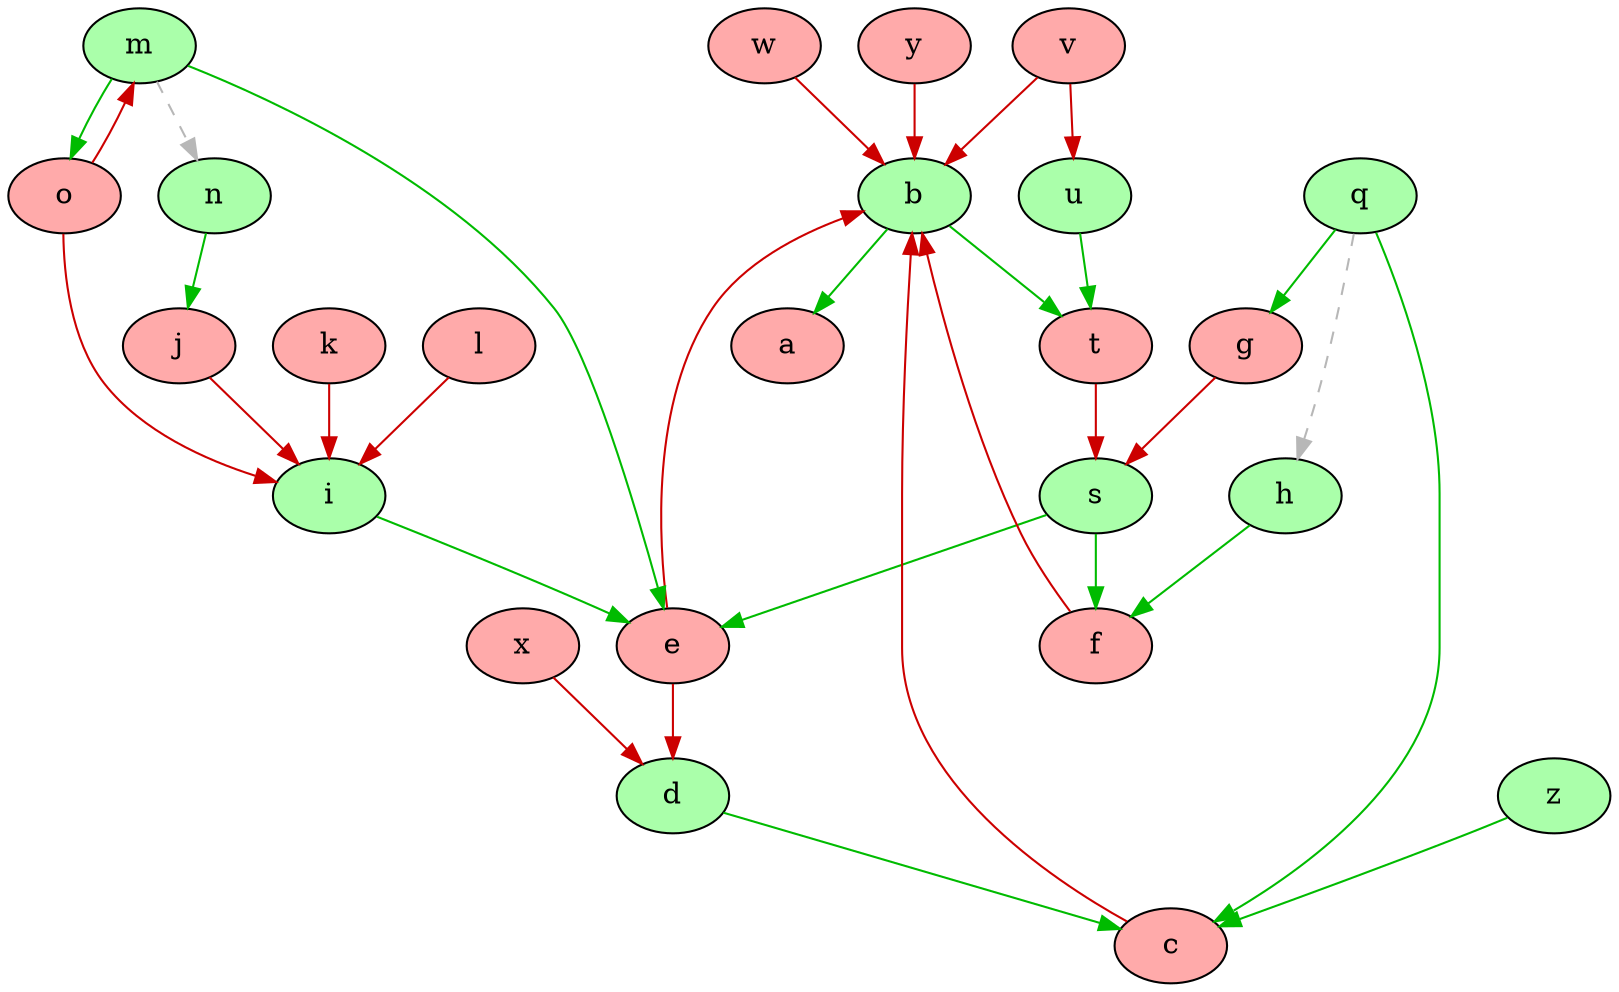 strict digraph "" {
	b	[fillcolor="#AAFFAA",
		style=filled];
	a	[fillcolor="#FFAAAA",
		style=filled];
	b -> a	[color="#00BB00",
		dir=forward];
	t	[fillcolor="#FFAAAA",
		style=filled];
	b -> t	[color="#00BB00",
		dir=forward];
	s	[fillcolor="#AAFFAA",
		style=filled];
	t -> s	[color="#CC0000",
		dir=forward];
	e	[fillcolor="#FFAAAA",
		style=filled];
	s -> e	[color="#00BB00",
		dir=forward];
	f	[fillcolor="#FFAAAA",
		style=filled];
	s -> f	[color="#00BB00",
		dir=forward];
	c	[fillcolor="#FFAAAA",
		style=filled];
	c -> b	[color="#CC0000",
		dir=forward];
	d	[fillcolor="#AAFFAA",
		style=filled];
	d -> c	[color="#00BB00",
		dir=forward];
	e -> b	[color="#CC0000",
		dir=forward];
	e -> d	[color="#CC0000",
		dir=forward];
	f -> b	[color="#CC0000",
		dir=forward];
	g	[fillcolor="#FFAAAA",
		style=filled];
	g -> s	[color="#CC0000",
		dir=forward];
	h	[fillcolor="#AAFFAA",
		style=filled];
	h -> f	[color="#00BB00",
		dir=forward];
	i	[fillcolor="#AAFFAA",
		style=filled];
	i -> e	[color="#00BB00",
		dir=forward];
	j	[fillcolor="#FFAAAA",
		style=filled];
	j -> i	[color="#CC0000",
		dir=forward];
	k	[fillcolor="#FFAAAA",
		style=filled];
	k -> i	[color="#CC0000",
		dir=forward];
	l	[fillcolor="#FFAAAA",
		style=filled];
	l -> i	[color="#CC0000",
		dir=forward];
	m	[fillcolor="#AAFFAA",
		style=filled];
	m -> e	[color="#00BB00",
		dir=forward];
	o	[fillcolor="#FFAAAA",
		style=filled];
	m -> o	[color="#00BB00",
		dir=forward];
	n	[fillcolor="#AAFFAA",
		style=filled];
	m -> n	[color="#b7b7b7",
		dir=forward,
		style=dashed];
	o -> i	[color="#CC0000",
		dir=forward];
	o -> m	[color="#CC0000",
		dir=forward];
	n -> j	[color="#00BB00",
		dir=forward];
	q	[fillcolor="#AAFFAA",
		style=filled];
	q -> c	[color="#00BB00",
		dir=forward];
	q -> g	[color="#00BB00",
		dir=forward];
	q -> h	[color="#b7b7b7",
		dir=forward,
		style=dashed];
	u	[fillcolor="#AAFFAA",
		style=filled];
	u -> t	[color="#00BB00",
		dir=forward];
	v	[fillcolor="#FFAAAA",
		style=filled];
	v -> b	[color="#CC0000",
		dir=forward];
	v -> u	[color="#CC0000",
		dir=forward];
	w	[fillcolor="#FFAAAA",
		style=filled];
	w -> b	[color="#CC0000",
		dir=forward];
	x	[fillcolor="#FFAAAA",
		style=filled];
	x -> d	[color="#CC0000",
		dir=forward];
	y	[fillcolor="#FFAAAA",
		style=filled];
	y -> b	[color="#CC0000",
		dir=forward];
	z	[fillcolor="#AAFFAA",
		style=filled];
	z -> c	[color="#00BB00",
		dir=forward];
}
